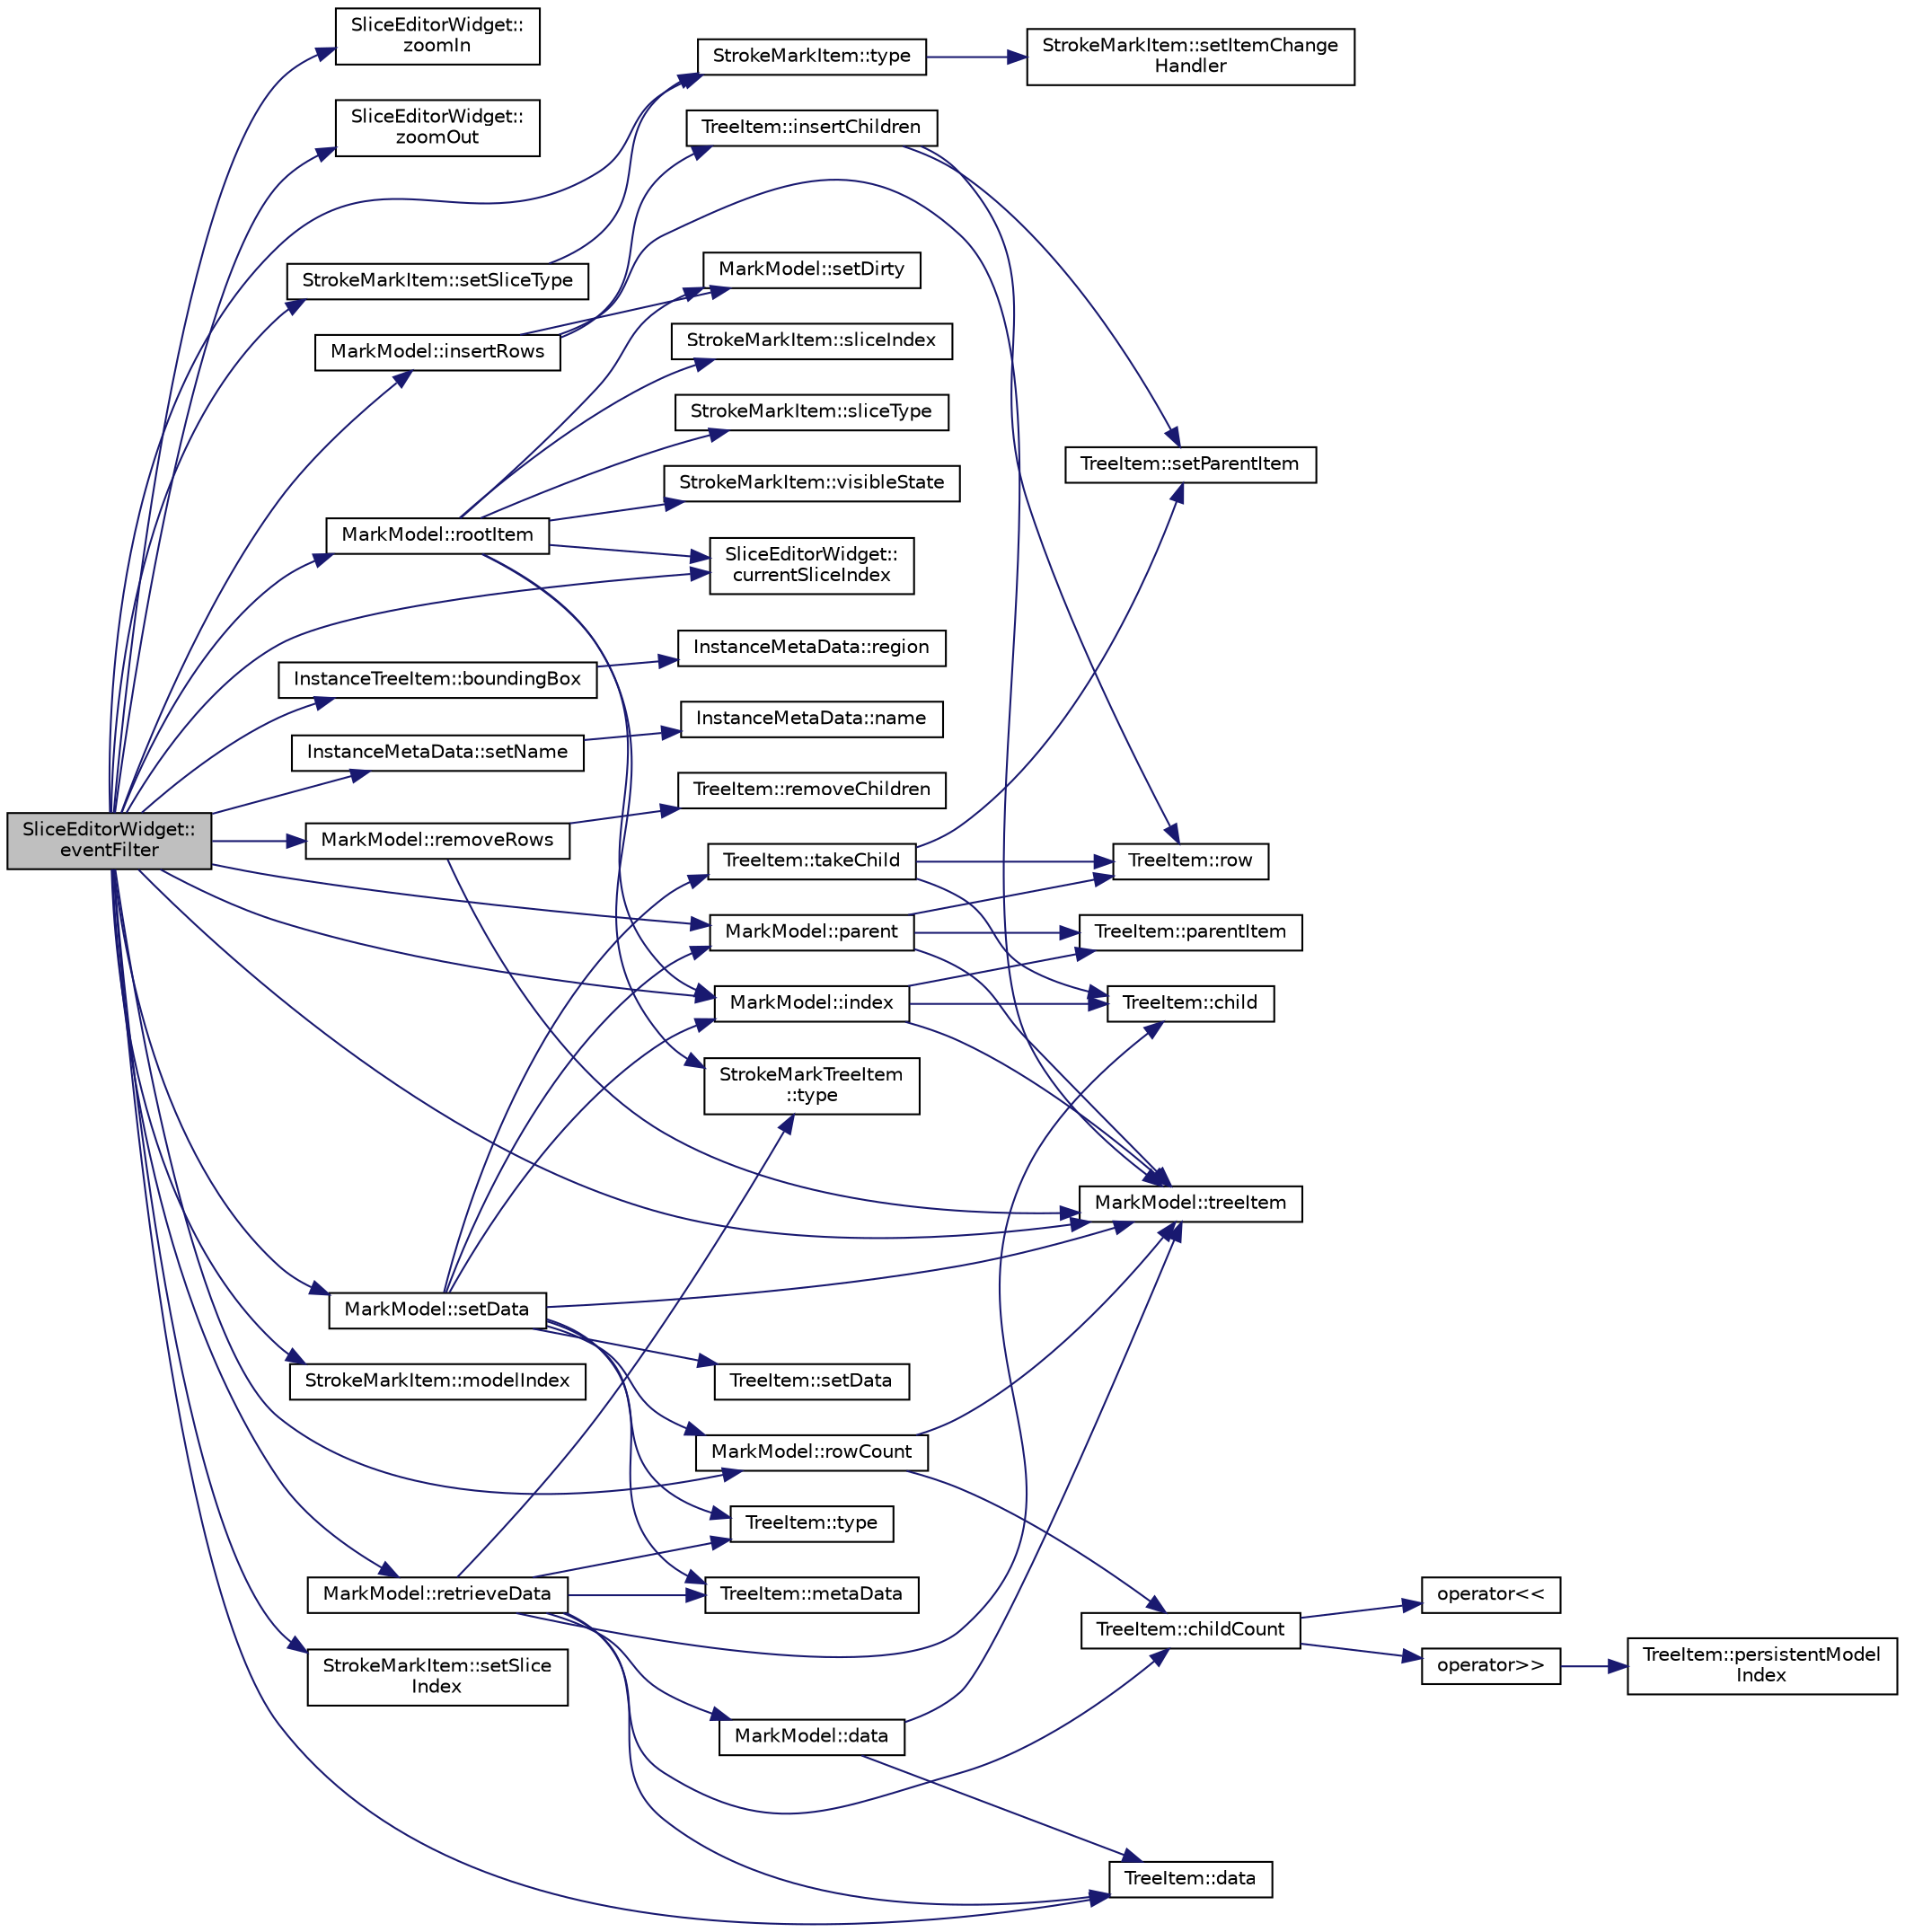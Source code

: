 digraph "SliceEditorWidget::eventFilter"
{
  edge [fontname="Helvetica",fontsize="10",labelfontname="Helvetica",labelfontsize="10"];
  node [fontname="Helvetica",fontsize="10",shape=record];
  rankdir="LR";
  Node46 [label="SliceEditorWidget::\leventFilter",height=0.2,width=0.4,color="black", fillcolor="grey75", style="filled", fontcolor="black"];
  Node46 -> Node47 [color="midnightblue",fontsize="10",style="solid",fontname="Helvetica"];
  Node47 [label="SliceEditorWidget::\lzoomIn",height=0.2,width=0.4,color="black", fillcolor="white", style="filled",URL="$class_slice_editor_widget.html#a046612fcab11def88348b78b1062cbdc",tooltip="Zooms in for three slice widgets. "];
  Node46 -> Node48 [color="midnightblue",fontsize="10",style="solid",fontname="Helvetica"];
  Node48 [label="SliceEditorWidget::\lzoomOut",height=0.2,width=0.4,color="black", fillcolor="white", style="filled",URL="$class_slice_editor_widget.html#a6fa40afbe13ccc596ebfe4cf159a82d5",tooltip="Zooms out for three slice widgets. "];
  Node46 -> Node49 [color="midnightblue",fontsize="10",style="solid",fontname="Helvetica"];
  Node49 [label="MarkModel::rowCount",height=0.2,width=0.4,color="black", fillcolor="white", style="filled",URL="$class_mark_model.html#ace2df215d81964450bd7eaadd90c96cb",tooltip="Reimplemented from QAbstractItemModel::rowCount(const QModelIndex & parent) const. "];
  Node49 -> Node50 [color="midnightblue",fontsize="10",style="solid",fontname="Helvetica"];
  Node50 [label="MarkModel::treeItem",height=0.2,width=0.4,color="black", fillcolor="white", style="filled",URL="$class_mark_model.html#a6c38bcb4d3dee2fa69c4db2c681cf613",tooltip="This is a function to get the internal data structure from index. "];
  Node49 -> Node51 [color="midnightblue",fontsize="10",style="solid",fontname="Helvetica"];
  Node51 [label="TreeItem::childCount",height=0.2,width=0.4,color="black", fillcolor="white", style="filled",URL="$class_tree_item.html#a14551ec37f50067974fc93aa78b4b6e1"];
  Node51 -> Node52 [color="midnightblue",fontsize="10",style="solid",fontname="Helvetica"];
  Node52 [label="operator\<\<",height=0.2,width=0.4,color="black", fillcolor="white", style="filled",URL="$treeitem_8h.html#af3867168b442d1c788191d4ff5e10736"];
  Node51 -> Node53 [color="midnightblue",fontsize="10",style="solid",fontname="Helvetica"];
  Node53 [label="operator\>\>",height=0.2,width=0.4,color="black", fillcolor="white", style="filled",URL="$treeitem_8h.html#a437228530f02a7bebd73f29f411e82b0"];
  Node53 -> Node54 [color="midnightblue",fontsize="10",style="solid",fontname="Helvetica"];
  Node54 [label="TreeItem::persistentModel\lIndex",height=0.2,width=0.4,color="black", fillcolor="white", style="filled",URL="$class_tree_item.html#a6ea43f97c7dfa519633ddb10882ddc6a",tooltip="Returns the model index refers to the item in the model. "];
  Node46 -> Node55 [color="midnightblue",fontsize="10",style="solid",fontname="Helvetica"];
  Node55 [label="MarkModel::index",height=0.2,width=0.4,color="black", fillcolor="white", style="filled",URL="$class_mark_model.html#a68eda17b59203b69b9cfacb0e18aeca4",tooltip="Reimplemented from QAbstractItemModel::index(int row, int column, const QModelIndex & parent) const..."];
  Node55 -> Node56 [color="midnightblue",fontsize="10",style="solid",fontname="Helvetica"];
  Node56 [label="TreeItem::parentItem",height=0.2,width=0.4,color="black", fillcolor="white", style="filled",URL="$class_tree_item.html#aa5c9721176d763d2f038d6d26cab0e5c"];
  Node55 -> Node50 [color="midnightblue",fontsize="10",style="solid",fontname="Helvetica"];
  Node55 -> Node57 [color="midnightblue",fontsize="10",style="solid",fontname="Helvetica"];
  Node57 [label="TreeItem::child",height=0.2,width=0.4,color="black", fillcolor="white", style="filled",URL="$class_tree_item.html#ad0987aea78062e52fb382e0f7d0e07e4"];
  Node46 -> Node58 [color="midnightblue",fontsize="10",style="solid",fontname="Helvetica"];
  Node58 [label="TreeItem::data",height=0.2,width=0.4,color="black", fillcolor="white", style="filled",URL="$class_tree_item.html#a3e76d45fd27cc6f9001efc9f1b8effed"];
  Node46 -> Node59 [color="midnightblue",fontsize="10",style="solid",fontname="Helvetica"];
  Node59 [label="MarkModel::insertRows",height=0.2,width=0.4,color="black", fillcolor="white", style="filled",URL="$class_mark_model.html#ab4eacd6fc2b67e7b33b624c68892de6f"];
  Node59 -> Node50 [color="midnightblue",fontsize="10",style="solid",fontname="Helvetica"];
  Node59 -> Node60 [color="midnightblue",fontsize="10",style="solid",fontname="Helvetica"];
  Node60 [label="TreeItem::insertChildren",height=0.2,width=0.4,color="black", fillcolor="white", style="filled",URL="$class_tree_item.html#ac87811c299104bb8ec72278705b8bc7e"];
  Node60 -> Node61 [color="midnightblue",fontsize="10",style="solid",fontname="Helvetica"];
  Node61 [label="TreeItem::setParentItem",height=0.2,width=0.4,color="black", fillcolor="white", style="filled",URL="$class_tree_item.html#a00100bdf5572cdd157ef8c4195d4d0d8"];
  Node60 -> Node62 [color="midnightblue",fontsize="10",style="solid",fontname="Helvetica"];
  Node62 [label="TreeItem::row",height=0.2,width=0.4,color="black", fillcolor="white", style="filled",URL="$class_tree_item.html#a91ba04ea12214af828bb198c2b98fa66"];
  Node59 -> Node63 [color="midnightblue",fontsize="10",style="solid",fontname="Helvetica"];
  Node63 [label="MarkModel::setDirty",height=0.2,width=0.4,color="black", fillcolor="white", style="filled",URL="$class_mark_model.html#a6e3f1fd96208c92ea67470a1fc952da6",tooltip="Sets dirty bit of the mark model. "];
  Node46 -> Node64 [color="midnightblue",fontsize="10",style="solid",fontname="Helvetica"];
  Node64 [label="MarkModel::rootItem",height=0.2,width=0.4,color="black", fillcolor="white", style="filled",URL="$class_mark_model.html#aa7e4d6a9ebf4ac59119acd01fa62eeed",tooltip="This is a convenience function to returns the root tree item pointer. "];
  Node64 -> Node55 [color="midnightblue",fontsize="10",style="solid",fontname="Helvetica"];
  Node64 -> Node65 [color="midnightblue",fontsize="10",style="solid",fontname="Helvetica"];
  Node65 [label="StrokeMarkItem::sliceIndex",height=0.2,width=0.4,color="black", fillcolor="white", style="filled",URL="$class_stroke_mark_item.html#a9b2c61e0410a45f6052fff1435c65f71"];
  Node64 -> Node66 [color="midnightblue",fontsize="10",style="solid",fontname="Helvetica"];
  Node66 [label="StrokeMarkItem::sliceType",height=0.2,width=0.4,color="black", fillcolor="white", style="filled",URL="$class_stroke_mark_item.html#a9e172d94724405391f7f55e72dc4cdbd"];
  Node64 -> Node63 [color="midnightblue",fontsize="10",style="solid",fontname="Helvetica"];
  Node64 -> Node67 [color="midnightblue",fontsize="10",style="solid",fontname="Helvetica"];
  Node67 [label="StrokeMarkTreeItem\l::type",height=0.2,width=0.4,color="black", fillcolor="white", style="filled",URL="$class_stroke_mark_tree_item.html#a4800e57b9ff1b73bb0771acea935e02a",tooltip="Returns the information about the tree item. "];
  Node64 -> Node68 [color="midnightblue",fontsize="10",style="solid",fontname="Helvetica"];
  Node68 [label="SliceEditorWidget::\lcurrentSliceIndex",height=0.2,width=0.4,color="black", fillcolor="white", style="filled",URL="$class_slice_editor_widget.html#aa9317d9f5a389ced10c3eeb222bf706c",tooltip="Returns the slice index of type type slice. "];
  Node64 -> Node69 [color="midnightblue",fontsize="10",style="solid",fontname="Helvetica"];
  Node69 [label="StrokeMarkItem::visibleState",height=0.2,width=0.4,color="black", fillcolor="white", style="filled",URL="$class_stroke_mark_item.html#aa589264b91dafeeb18f5a728c0e11ffe"];
  Node46 -> Node50 [color="midnightblue",fontsize="10",style="solid",fontname="Helvetica"];
  Node46 -> Node70 [color="midnightblue",fontsize="10",style="solid",fontname="Helvetica"];
  Node70 [label="StrokeMarkItem::type",height=0.2,width=0.4,color="black", fillcolor="white", style="filled",URL="$class_stroke_mark_item.html#aa215afb337583ae2343b9d5a7b62df29"];
  Node70 -> Node71 [color="midnightblue",fontsize="10",style="solid",fontname="Helvetica"];
  Node71 [label="StrokeMarkItem::setItemChange\lHandler",height=0.2,width=0.4,color="black", fillcolor="white", style="filled",URL="$class_stroke_mark_item.html#a51b28e5fdad2d44fd0e0d73f7b301860",tooltip="This function is used to set a handler to handle some state change of the item from external..."];
  Node46 -> Node72 [color="midnightblue",fontsize="10",style="solid",fontname="Helvetica"];
  Node72 [label="InstanceTreeItem::boundingBox",height=0.2,width=0.4,color="black", fillcolor="white", style="filled",URL="$class_instance_tree_item.html#a645da9729ab0c8b90d38c98eeba9324a"];
  Node72 -> Node73 [color="midnightblue",fontsize="10",style="solid",fontname="Helvetica"];
  Node73 [label="InstanceMetaData::region",height=0.2,width=0.4,color="black", fillcolor="white", style="filled",URL="$class_instance_meta_data.html#a6f52821e282853110877f4815e762660"];
  Node46 -> Node74 [color="midnightblue",fontsize="10",style="solid",fontname="Helvetica"];
  Node74 [label="InstanceMetaData::setName",height=0.2,width=0.4,color="black", fillcolor="white", style="filled",URL="$class_instance_meta_data.html#a4449123ce2c089214e437f9e8858f8f3"];
  Node74 -> Node75 [color="midnightblue",fontsize="10",style="solid",fontname="Helvetica"];
  Node75 [label="InstanceMetaData::name",height=0.2,width=0.4,color="black", fillcolor="white", style="filled",URL="$class_instance_meta_data.html#aac6fe7f2491b54ed4c434f3deb4ff40c"];
  Node46 -> Node76 [color="midnightblue",fontsize="10",style="solid",fontname="Helvetica"];
  Node76 [label="MarkModel::retrieveData",height=0.2,width=0.4,color="black", fillcolor="white", style="filled",URL="$class_mark_model.html#af319ad9abc81c3b59112d9c8c08f2cab"];
  Node76 -> Node77 [color="midnightblue",fontsize="10",style="solid",fontname="Helvetica"];
  Node77 [label="TreeItem::type",height=0.2,width=0.4,color="black", fillcolor="white", style="filled",URL="$class_tree_item.html#a9040286ba73d1391c19dc548b9a44890"];
  Node76 -> Node67 [color="midnightblue",fontsize="10",style="solid",fontname="Helvetica"];
  Node76 -> Node78 [color="midnightblue",fontsize="10",style="solid",fontname="Helvetica"];
  Node78 [label="TreeItem::metaData",height=0.2,width=0.4,color="black", fillcolor="white", style="filled",URL="$class_tree_item.html#aa73223e4db6840bc65a8ed303f9c52b8"];
  Node76 -> Node58 [color="midnightblue",fontsize="10",style="solid",fontname="Helvetica"];
  Node76 -> Node51 [color="midnightblue",fontsize="10",style="solid",fontname="Helvetica"];
  Node76 -> Node57 [color="midnightblue",fontsize="10",style="solid",fontname="Helvetica"];
  Node76 -> Node79 [color="midnightblue",fontsize="10",style="solid",fontname="Helvetica"];
  Node79 [label="MarkModel::data",height=0.2,width=0.4,color="black", fillcolor="white", style="filled",URL="$class_mark_model.html#a3d37fa60a721b230d59e286e4e58b940",tooltip="Reimplemented from QAbstractItemModel::data(const QModelIndex & index,int role) "];
  Node79 -> Node50 [color="midnightblue",fontsize="10",style="solid",fontname="Helvetica"];
  Node79 -> Node58 [color="midnightblue",fontsize="10",style="solid",fontname="Helvetica"];
  Node46 -> Node80 [color="midnightblue",fontsize="10",style="solid",fontname="Helvetica"];
  Node80 [label="MarkModel::parent",height=0.2,width=0.4,color="black", fillcolor="white", style="filled",URL="$class_mark_model.html#a4345e693ac4a0d5acf44d47b9c6ade5c",tooltip="Reimplemented from QAbstractItemModel::parent(const QModelIndex & index) const. "];
  Node80 -> Node50 [color="midnightblue",fontsize="10",style="solid",fontname="Helvetica"];
  Node80 -> Node56 [color="midnightblue",fontsize="10",style="solid",fontname="Helvetica"];
  Node80 -> Node62 [color="midnightblue",fontsize="10",style="solid",fontname="Helvetica"];
  Node46 -> Node81 [color="midnightblue",fontsize="10",style="solid",fontname="Helvetica"];
  Node81 [label="StrokeMarkItem::modelIndex",height=0.2,width=0.4,color="black", fillcolor="white", style="filled",URL="$class_stroke_mark_item.html#a3d3a639331fbac807d0406c24d0930e5"];
  Node46 -> Node82 [color="midnightblue",fontsize="10",style="solid",fontname="Helvetica"];
  Node82 [label="MarkModel::removeRows",height=0.2,width=0.4,color="black", fillcolor="white", style="filled",URL="$class_mark_model.html#a8561f86209e9d07b6793b6a08d7b09c9"];
  Node82 -> Node50 [color="midnightblue",fontsize="10",style="solid",fontname="Helvetica"];
  Node82 -> Node83 [color="midnightblue",fontsize="10",style="solid",fontname="Helvetica"];
  Node83 [label="TreeItem::removeChildren",height=0.2,width=0.4,color="black", fillcolor="white", style="filled",URL="$class_tree_item.html#a5dfab5561cd6c8dd36a940bce5456c99"];
  Node46 -> Node68 [color="midnightblue",fontsize="10",style="solid",fontname="Helvetica"];
  Node46 -> Node84 [color="midnightblue",fontsize="10",style="solid",fontname="Helvetica"];
  Node84 [label="StrokeMarkItem::setSliceType",height=0.2,width=0.4,color="black", fillcolor="white", style="filled",URL="$class_stroke_mark_item.html#a0b68943ad3c213665275fae17181452b"];
  Node84 -> Node70 [color="midnightblue",fontsize="10",style="solid",fontname="Helvetica"];
  Node46 -> Node85 [color="midnightblue",fontsize="10",style="solid",fontname="Helvetica"];
  Node85 [label="StrokeMarkItem::setSlice\lIndex",height=0.2,width=0.4,color="black", fillcolor="white", style="filled",URL="$class_stroke_mark_item.html#ac6ae2cde134e35ed6e4d6aef2295860b"];
  Node46 -> Node86 [color="midnightblue",fontsize="10",style="solid",fontname="Helvetica"];
  Node86 [label="MarkModel::setData",height=0.2,width=0.4,color="black", fillcolor="white", style="filled",URL="$class_mark_model.html#ac42f11801e20c62fce0f45c60487a9f2",tooltip="Reimplemented from QAbstractItemModel::setData(const QModelIndex & index, const QVariant & value..."];
  Node86 -> Node80 [color="midnightblue",fontsize="10",style="solid",fontname="Helvetica"];
  Node86 -> Node50 [color="midnightblue",fontsize="10",style="solid",fontname="Helvetica"];
  Node86 -> Node87 [color="midnightblue",fontsize="10",style="solid",fontname="Helvetica"];
  Node87 [label="TreeItem::takeChild",height=0.2,width=0.4,color="black", fillcolor="white", style="filled",URL="$class_tree_item.html#a0560aa649d74a1e64b64c99b9e43bf43",tooltip="This function replace the old child node with a new one. "];
  Node87 -> Node57 [color="midnightblue",fontsize="10",style="solid",fontname="Helvetica"];
  Node87 -> Node62 [color="midnightblue",fontsize="10",style="solid",fontname="Helvetica"];
  Node87 -> Node61 [color="midnightblue",fontsize="10",style="solid",fontname="Helvetica"];
  Node86 -> Node88 [color="midnightblue",fontsize="10",style="solid",fontname="Helvetica"];
  Node88 [label="TreeItem::setData",height=0.2,width=0.4,color="black", fillcolor="white", style="filled",URL="$class_tree_item.html#a4984b62747ce4b6c363da479c6ad1bf0"];
  Node86 -> Node77 [color="midnightblue",fontsize="10",style="solid",fontname="Helvetica"];
  Node86 -> Node78 [color="midnightblue",fontsize="10",style="solid",fontname="Helvetica"];
  Node86 -> Node49 [color="midnightblue",fontsize="10",style="solid",fontname="Helvetica"];
  Node86 -> Node55 [color="midnightblue",fontsize="10",style="solid",fontname="Helvetica"];
}
